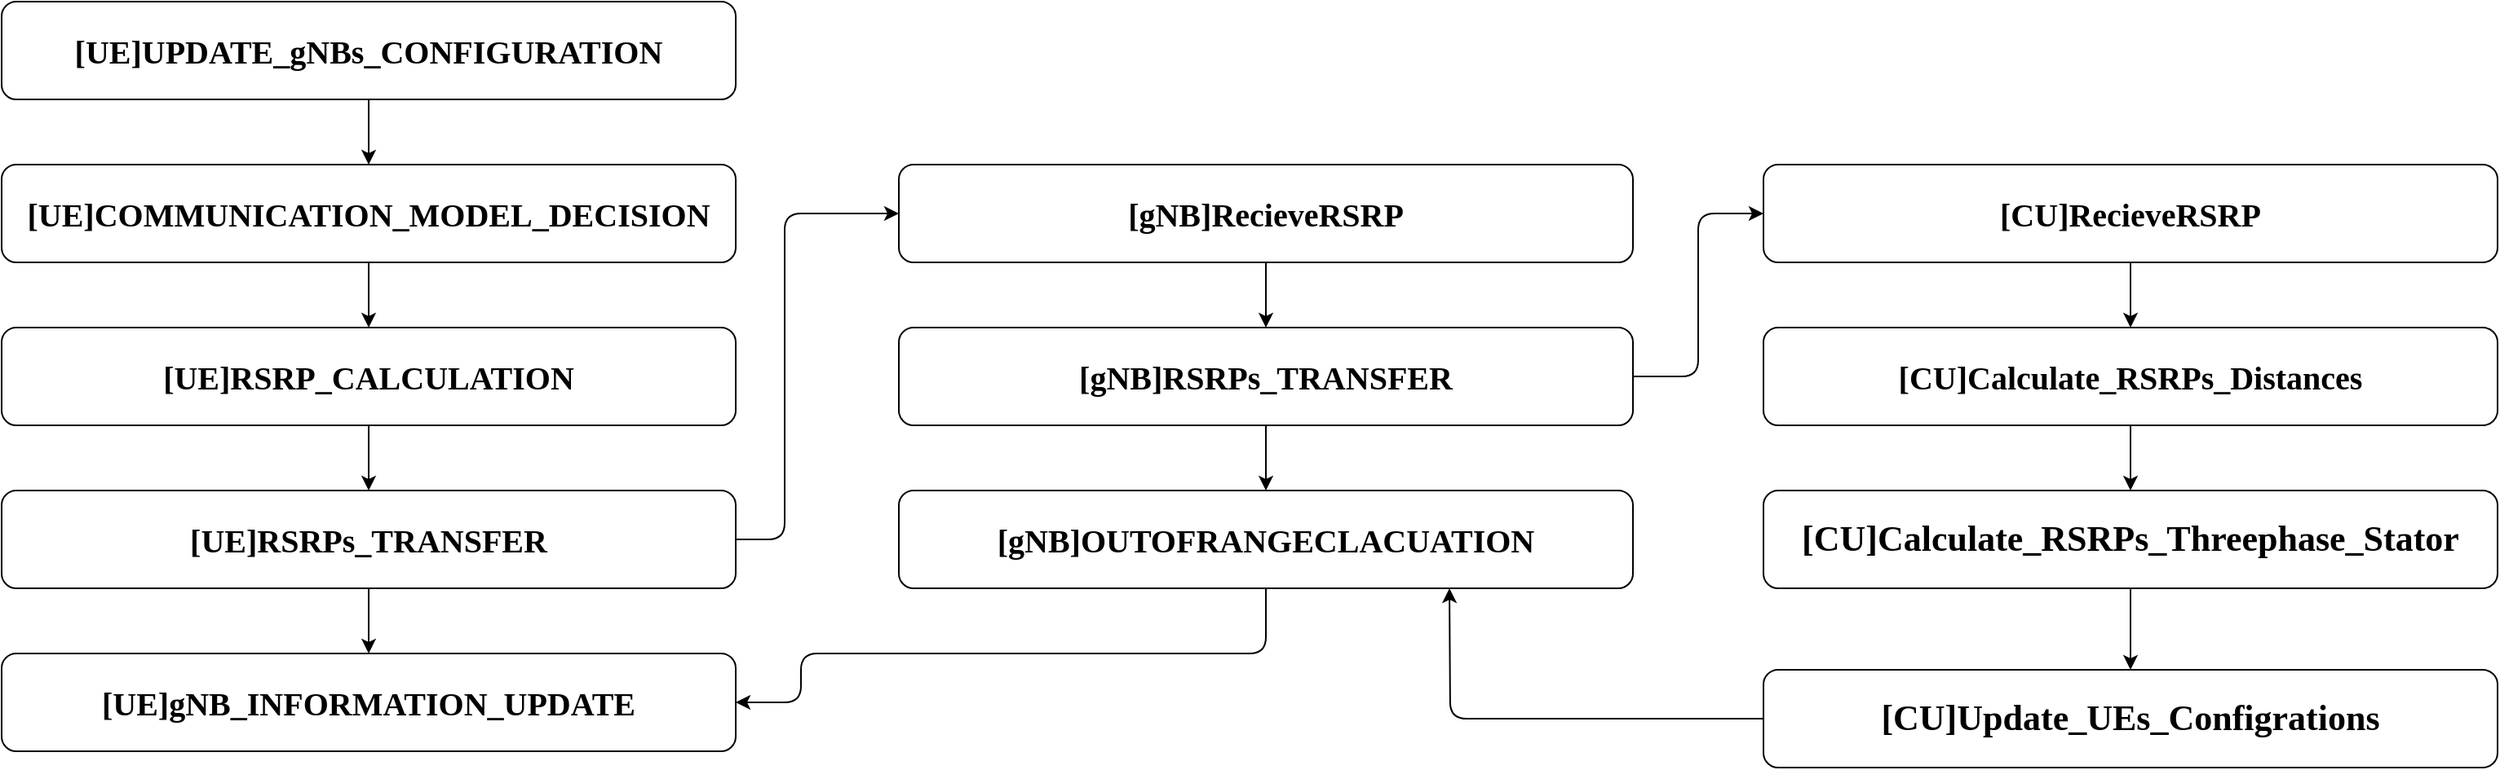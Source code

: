 <mxfile>
    <diagram id="IL65v8v0-mZXupyC_W5u" name="Page-3">
        <mxGraphModel dx="1900" dy="771" grid="1" gridSize="10" guides="1" tooltips="1" connect="1" arrows="1" fold="1" page="1" pageScale="1" pageWidth="850" pageHeight="1100" math="0" shadow="0">
            <root>
                <mxCell id="5VGst_406Qqx8Y1RIXt4-0"/>
                <mxCell id="5VGst_406Qqx8Y1RIXt4-1" parent="5VGst_406Qqx8Y1RIXt4-0"/>
                <mxCell id="5VGst_406Qqx8Y1RIXt4-5" style="edgeStyle=none;html=1;fontFamily=Times New Roman;fontSize=20;" parent="5VGst_406Qqx8Y1RIXt4-1" source="5VGst_406Qqx8Y1RIXt4-2" target="5VGst_406Qqx8Y1RIXt4-3" edge="1">
                    <mxGeometry relative="1" as="geometry"/>
                </mxCell>
                <mxCell id="5VGst_406Qqx8Y1RIXt4-2" value="[UE]UPDATE_gNBs_CONFIGURATION" style="rounded=1;whiteSpace=wrap;html=1;fontSize=20;fontStyle=1;fontFamily=Times New Roman;" parent="5VGst_406Qqx8Y1RIXt4-1" vertex="1">
                    <mxGeometry x="-90" y="180" width="450" height="60" as="geometry"/>
                </mxCell>
                <mxCell id="5VGst_406Qqx8Y1RIXt4-7" style="edgeStyle=none;html=1;fontFamily=Times New Roman;fontSize=20;entryX=0.5;entryY=0;entryDx=0;entryDy=0;" parent="5VGst_406Qqx8Y1RIXt4-1" source="5VGst_406Qqx8Y1RIXt4-3" target="5VGst_406Qqx8Y1RIXt4-6" edge="1">
                    <mxGeometry relative="1" as="geometry"/>
                </mxCell>
                <mxCell id="5VGst_406Qqx8Y1RIXt4-3" value="[UE]COMMUNICATION_MODEL_DECISION" style="rounded=1;whiteSpace=wrap;html=1;fontSize=20;fontStyle=1;fontFamily=Times New Roman;" parent="5VGst_406Qqx8Y1RIXt4-1" vertex="1">
                    <mxGeometry x="-90" y="280" width="450" height="60" as="geometry"/>
                </mxCell>
                <mxCell id="5VGst_406Qqx8Y1RIXt4-9" style="edgeStyle=none;html=1;fontFamily=Times New Roman;fontSize=20;" parent="5VGst_406Qqx8Y1RIXt4-1" source="5VGst_406Qqx8Y1RIXt4-6" target="5VGst_406Qqx8Y1RIXt4-8" edge="1">
                    <mxGeometry relative="1" as="geometry"/>
                </mxCell>
                <mxCell id="5VGst_406Qqx8Y1RIXt4-6" value="[UE]RSRP_CALCULATION" style="rounded=1;whiteSpace=wrap;html=1;fontSize=20;fontStyle=1;fontFamily=Times New Roman;" parent="5VGst_406Qqx8Y1RIXt4-1" vertex="1">
                    <mxGeometry x="-90" y="380" width="450" height="60" as="geometry"/>
                </mxCell>
                <mxCell id="5VGst_406Qqx8Y1RIXt4-11" style="edgeStyle=none;html=1;entryX=0;entryY=0.5;entryDx=0;entryDy=0;fontFamily=Times New Roman;fontSize=20;fontColor=#000000;exitX=1;exitY=0.5;exitDx=0;exitDy=0;" parent="5VGst_406Qqx8Y1RIXt4-1" source="5VGst_406Qqx8Y1RIXt4-8" target="5VGst_406Qqx8Y1RIXt4-10" edge="1">
                    <mxGeometry relative="1" as="geometry">
                        <Array as="points">
                            <mxPoint x="390" y="510"/>
                            <mxPoint x="390" y="310"/>
                        </Array>
                    </mxGeometry>
                </mxCell>
                <mxCell id="5VGst_406Qqx8Y1RIXt4-16" style="edgeStyle=none;html=1;fontFamily=Times New Roman;fontSize=20;fontColor=#000000;" parent="5VGst_406Qqx8Y1RIXt4-1" source="5VGst_406Qqx8Y1RIXt4-8" target="5VGst_406Qqx8Y1RIXt4-15" edge="1">
                    <mxGeometry relative="1" as="geometry"/>
                </mxCell>
                <mxCell id="5VGst_406Qqx8Y1RIXt4-8" value="[UE]RSRPs_TRANSFER" style="rounded=1;whiteSpace=wrap;html=1;fontSize=20;fontStyle=1;fontFamily=Times New Roman;" parent="5VGst_406Qqx8Y1RIXt4-1" vertex="1">
                    <mxGeometry x="-90" y="480" width="450" height="60" as="geometry"/>
                </mxCell>
                <mxCell id="5VGst_406Qqx8Y1RIXt4-18" style="edgeStyle=none;html=1;fontFamily=Times New Roman;fontSize=20;fontColor=#000000;" parent="5VGst_406Qqx8Y1RIXt4-1" source="5VGst_406Qqx8Y1RIXt4-10" target="5VGst_406Qqx8Y1RIXt4-17" edge="1">
                    <mxGeometry relative="1" as="geometry"/>
                </mxCell>
                <mxCell id="5VGst_406Qqx8Y1RIXt4-10" value="[gNB]&lt;span style=&quot;background-color: rgb(255, 255, 255); font-size: 20px;&quot;&gt;RecieveRSRP&lt;/span&gt;" style="rounded=1;whiteSpace=wrap;html=1;fontSize=20;fontStyle=1;fontFamily=Times New Roman;fontColor=#000000;" parent="5VGst_406Qqx8Y1RIXt4-1" vertex="1">
                    <mxGeometry x="460" y="280" width="450" height="60" as="geometry"/>
                </mxCell>
                <mxCell id="5VGst_406Qqx8Y1RIXt4-20" style="edgeStyle=none;html=1;entryX=1;entryY=0.5;entryDx=0;entryDy=0;fontFamily=Times New Roman;fontSize=20;fontColor=#000000;exitX=0.5;exitY=1;exitDx=0;exitDy=0;" parent="5VGst_406Qqx8Y1RIXt4-1" source="5VGst_406Qqx8Y1RIXt4-12" target="5VGst_406Qqx8Y1RIXt4-15" edge="1">
                    <mxGeometry relative="1" as="geometry">
                        <Array as="points">
                            <mxPoint x="685" y="580"/>
                            <mxPoint x="400" y="580"/>
                            <mxPoint x="400" y="610"/>
                        </Array>
                    </mxGeometry>
                </mxCell>
                <mxCell id="5VGst_406Qqx8Y1RIXt4-12" value="[gNB]&lt;span style=&quot;background-color: rgb(255 , 255 , 255)&quot;&gt;OUTOFRANGECLACUATION&lt;/span&gt;" style="rounded=1;whiteSpace=wrap;html=1;fontSize=20;fontStyle=1;fontFamily=Times New Roman;fontColor=#000000;" parent="5VGst_406Qqx8Y1RIXt4-1" vertex="1">
                    <mxGeometry x="460" y="480" width="450" height="60" as="geometry"/>
                </mxCell>
                <mxCell id="5VGst_406Qqx8Y1RIXt4-15" value="[UE]gNB_INFORMATION_UPDATE" style="rounded=1;whiteSpace=wrap;html=1;fontSize=20;fontStyle=1;fontFamily=Times New Roman;" parent="5VGst_406Qqx8Y1RIXt4-1" vertex="1">
                    <mxGeometry x="-90" y="580" width="450" height="60" as="geometry"/>
                </mxCell>
                <mxCell id="5VGst_406Qqx8Y1RIXt4-19" style="edgeStyle=none;html=1;fontFamily=Times New Roman;fontSize=20;fontColor=#000000;" parent="5VGst_406Qqx8Y1RIXt4-1" source="5VGst_406Qqx8Y1RIXt4-17" target="5VGst_406Qqx8Y1RIXt4-12" edge="1">
                    <mxGeometry relative="1" as="geometry"/>
                </mxCell>
                <mxCell id="5VGst_406Qqx8Y1RIXt4-22" style="edgeStyle=none;html=1;entryX=0;entryY=0.5;entryDx=0;entryDy=0;fontFamily=Times New Roman;fontSize=20;fontColor=#000000;exitX=1;exitY=0.5;exitDx=0;exitDy=0;" parent="5VGst_406Qqx8Y1RIXt4-1" source="5VGst_406Qqx8Y1RIXt4-17" target="5VGst_406Qqx8Y1RIXt4-21" edge="1">
                    <mxGeometry relative="1" as="geometry">
                        <Array as="points">
                            <mxPoint x="950" y="410"/>
                            <mxPoint x="950" y="310"/>
                        </Array>
                    </mxGeometry>
                </mxCell>
                <mxCell id="5VGst_406Qqx8Y1RIXt4-17" value="[gNB]&lt;span style=&quot;background-color: rgb(255 , 255 , 255)&quot;&gt;RSRPs_TRANSFER&lt;/span&gt;" style="rounded=1;whiteSpace=wrap;html=1;fontSize=20;fontStyle=1;fontFamily=Times New Roman;fontColor=#000000;" parent="5VGst_406Qqx8Y1RIXt4-1" vertex="1">
                    <mxGeometry x="460" y="380" width="450" height="60" as="geometry"/>
                </mxCell>
                <mxCell id="5VGst_406Qqx8Y1RIXt4-24" style="edgeStyle=none;html=1;fontFamily=Times New Roman;fontSize=20;fontColor=#000000;" parent="5VGst_406Qqx8Y1RIXt4-1" source="5VGst_406Qqx8Y1RIXt4-21" target="5VGst_406Qqx8Y1RIXt4-23" edge="1">
                    <mxGeometry relative="1" as="geometry"/>
                </mxCell>
                <mxCell id="5VGst_406Qqx8Y1RIXt4-21" value="[CU]&lt;span style=&quot;background-color: rgb(255 , 255 , 255) ; font-size: 20px&quot;&gt;RecieveRSRP&lt;/span&gt;" style="rounded=1;whiteSpace=wrap;html=1;fontSize=20;fontStyle=1;fontFamily=Times New Roman;fontColor=#000000;" parent="5VGst_406Qqx8Y1RIXt4-1" vertex="1">
                    <mxGeometry x="990" y="280" width="450" height="60" as="geometry"/>
                </mxCell>
                <mxCell id="5VGst_406Qqx8Y1RIXt4-26" style="edgeStyle=none;html=1;fontFamily=Times New Roman;fontSize=20;fontColor=#000000;" parent="5VGst_406Qqx8Y1RIXt4-1" source="5VGst_406Qqx8Y1RIXt4-23" target="5VGst_406Qqx8Y1RIXt4-25" edge="1">
                    <mxGeometry relative="1" as="geometry"/>
                </mxCell>
                <mxCell id="5VGst_406Qqx8Y1RIXt4-23" value="[CU]&lt;span style=&quot;background-color: rgb(255 , 255 , 255)&quot;&gt;Calculate_RSRPs_Distances&lt;/span&gt;" style="rounded=1;whiteSpace=wrap;html=1;fontSize=20;fontStyle=1;fontFamily=Times New Roman;fontColor=#000000;" parent="5VGst_406Qqx8Y1RIXt4-1" vertex="1">
                    <mxGeometry x="990" y="380" width="450" height="60" as="geometry"/>
                </mxCell>
                <mxCell id="5VGst_406Qqx8Y1RIXt4-28" style="edgeStyle=none;html=1;fontFamily=Times New Roman;fontSize=22;fontColor=#000000;" parent="5VGst_406Qqx8Y1RIXt4-1" source="5VGst_406Qqx8Y1RIXt4-25" target="5VGst_406Qqx8Y1RIXt4-27" edge="1">
                    <mxGeometry relative="1" as="geometry"/>
                </mxCell>
                <mxCell id="5VGst_406Qqx8Y1RIXt4-25" value="[CU]&lt;span style=&quot;background-color: rgb(255 , 255 , 255) ; font-size: 22px&quot;&gt;Calculate_RSRPs_T&lt;/span&gt;&lt;span style=&quot;font-size: 22px ; text-align: left ; background-color: rgb(255 , 255 , 255)&quot;&gt;hreephase_Stator&lt;/span&gt;" style="rounded=1;whiteSpace=wrap;html=1;fontSize=22;fontStyle=1;fontFamily=Times New Roman;fontColor=#000000;" parent="5VGst_406Qqx8Y1RIXt4-1" vertex="1">
                    <mxGeometry x="990" y="480" width="450" height="60" as="geometry"/>
                </mxCell>
                <mxCell id="5VGst_406Qqx8Y1RIXt4-29" style="edgeStyle=none;html=1;entryX=0.75;entryY=1;entryDx=0;entryDy=0;fontFamily=Times New Roman;fontSize=22;fontColor=#000000;exitX=0;exitY=0.5;exitDx=0;exitDy=0;" parent="5VGst_406Qqx8Y1RIXt4-1" source="5VGst_406Qqx8Y1RIXt4-27" target="5VGst_406Qqx8Y1RIXt4-12" edge="1">
                    <mxGeometry relative="1" as="geometry">
                        <Array as="points">
                            <mxPoint x="798" y="620"/>
                        </Array>
                    </mxGeometry>
                </mxCell>
                <mxCell id="5VGst_406Qqx8Y1RIXt4-27" value="[CU]&lt;span style=&quot;background-color: rgb(255 , 255 , 255)&quot;&gt;Update_UEs_Configrations&lt;/span&gt;" style="rounded=1;whiteSpace=wrap;html=1;fontSize=22;fontStyle=1;fontFamily=Times New Roman;fontColor=#000000;" parent="5VGst_406Qqx8Y1RIXt4-1" vertex="1">
                    <mxGeometry x="990" y="590" width="450" height="60" as="geometry"/>
                </mxCell>
            </root>
        </mxGraphModel>
    </diagram>
    <diagram id="nfT5Ox_BN2_0T0ZbxCXH" name="Multiple_gNB">
        <mxGraphModel dx="1900" dy="771" grid="1" gridSize="10" guides="1" tooltips="1" connect="1" arrows="1" fold="1" page="1" pageScale="1" pageWidth="850" pageHeight="1100" math="0" shadow="0">
            <root>
                <mxCell id="0"/>
                <mxCell id="1" parent="0"/>
                <mxCell id="9Pz0w8rFqiP6DDSiNr05-15" style="edgeStyle=none;html=1;fontFamily=Times New Roman;fontSize=20;" parent="1" source="9Pz0w8rFqiP6DDSiNr05-1" target="9Pz0w8rFqiP6DDSiNr05-14" edge="1">
                    <mxGeometry relative="1" as="geometry"/>
                </mxCell>
                <mxCell id="9Pz0w8rFqiP6DDSiNr05-1" value="&lt;font style=&quot;font-size: 20px;&quot;&gt;[UE]Initialization&lt;/font&gt;" style="rounded=1;whiteSpace=wrap;html=1;fontSize=20;fontFamily=Times New Roman;fontStyle=1" parent="1" vertex="1">
                    <mxGeometry x="180" y="260" width="280" height="60" as="geometry"/>
                </mxCell>
                <mxCell id="9Pz0w8rFqiP6DDSiNr05-5" style="edgeStyle=none;html=1;fontFamily=Times New Roman;fontSize=20;" parent="1" source="9Pz0w8rFqiP6DDSiNr05-2" target="9Pz0w8rFqiP6DDSiNr05-4" edge="1">
                    <mxGeometry relative="1" as="geometry"/>
                </mxCell>
                <mxCell id="9Pz0w8rFqiP6DDSiNr05-2" value="&lt;font style=&quot;font-size: 20px&quot;&gt;[gNB]Initialization&lt;/font&gt;" style="rounded=1;whiteSpace=wrap;html=1;fontSize=20;fontFamily=Times New Roman;fontStyle=1" parent="1" vertex="1">
                    <mxGeometry x="520" y="260" width="280" height="60" as="geometry"/>
                </mxCell>
                <mxCell id="9Pz0w8rFqiP6DDSiNr05-8" style="edgeStyle=none;html=1;fontFamily=Times New Roman;fontSize=20;" parent="1" source="9Pz0w8rFqiP6DDSiNr05-3" target="9Pz0w8rFqiP6DDSiNr05-7" edge="1">
                    <mxGeometry relative="1" as="geometry"/>
                </mxCell>
                <mxCell id="9Pz0w8rFqiP6DDSiNr05-3" value="&lt;font style=&quot;font-size: 20px&quot;&gt;[CU]Initialization&lt;/font&gt;" style="rounded=1;whiteSpace=wrap;html=1;fontSize=20;fontFamily=Times New Roman;fontStyle=1" parent="1" vertex="1">
                    <mxGeometry x="860" y="260" width="280" height="60" as="geometry"/>
                </mxCell>
                <mxCell id="9Pz0w8rFqiP6DDSiNr05-9" style="edgeStyle=none;html=1;fontFamily=Times New Roman;fontSize=20;" parent="1" source="9Pz0w8rFqiP6DDSiNr05-4" target="9Pz0w8rFqiP6DDSiNr05-7" edge="1">
                    <mxGeometry relative="1" as="geometry"/>
                </mxCell>
                <mxCell id="9Pz0w8rFqiP6DDSiNr05-18" style="edgeStyle=none;html=1;fontFamily=Times New Roman;fontSize=20;" parent="1" source="9Pz0w8rFqiP6DDSiNr05-4" target="9Pz0w8rFqiP6DDSiNr05-14" edge="1">
                    <mxGeometry relative="1" as="geometry"/>
                </mxCell>
                <mxCell id="9Pz0w8rFqiP6DDSiNr05-22" style="edgeStyle=none;html=1;fontFamily=Times New Roman;fontSize=20;" parent="1" source="9Pz0w8rFqiP6DDSiNr05-4" target="9Pz0w8rFqiP6DDSiNr05-21" edge="1">
                    <mxGeometry relative="1" as="geometry"/>
                </mxCell>
                <mxCell id="9Pz0w8rFqiP6DDSiNr05-4" value="&lt;font style=&quot;font-size: 20px&quot;&gt;[gNB]InformationRequest&lt;/font&gt;" style="rounded=1;whiteSpace=wrap;html=1;fontSize=20;fontFamily=Times New Roman;fontStyle=1" parent="1" vertex="1">
                    <mxGeometry x="520" y="350" width="280" height="60" as="geometry"/>
                </mxCell>
                <mxCell id="9Pz0w8rFqiP6DDSiNr05-11" style="edgeStyle=none;html=1;fontFamily=Times New Roman;fontSize=20;" parent="1" source="9Pz0w8rFqiP6DDSiNr05-7" target="9Pz0w8rFqiP6DDSiNr05-10" edge="1">
                    <mxGeometry relative="1" as="geometry"/>
                </mxCell>
                <mxCell id="9Pz0w8rFqiP6DDSiNr05-24" style="edgeStyle=none;html=1;fontFamily=Times New Roman;fontSize=20;" parent="1" source="9Pz0w8rFqiP6DDSiNr05-7" target="9Pz0w8rFqiP6DDSiNr05-23" edge="1">
                    <mxGeometry relative="1" as="geometry"/>
                </mxCell>
                <mxCell id="9Pz0w8rFqiP6DDSiNr05-7" value="&lt;font style=&quot;font-size: 20px&quot;&gt;[CU]InformationRequest&lt;/font&gt;" style="rounded=1;whiteSpace=wrap;html=1;fontSize=20;fontFamily=Times New Roman;fontStyle=1" parent="1" vertex="1">
                    <mxGeometry x="860" y="350" width="280" height="60" as="geometry"/>
                </mxCell>
                <mxCell id="9Pz0w8rFqiP6DDSiNr05-10" value="&lt;font style=&quot;font-size: 20px&quot;&gt;[CU]UpdategNBInformation&lt;/font&gt;" style="rounded=1;whiteSpace=wrap;html=1;fontSize=20;fontFamily=Times New Roman;fontStyle=1" parent="1" vertex="1">
                    <mxGeometry x="1190" y="350" width="280" height="60" as="geometry"/>
                </mxCell>
                <mxCell id="9Pz0w8rFqiP6DDSiNr05-17" style="edgeStyle=none;html=1;fontFamily=Times New Roman;fontSize=20;" parent="1" source="9Pz0w8rFqiP6DDSiNr05-14" target="9Pz0w8rFqiP6DDSiNr05-16" edge="1">
                    <mxGeometry relative="1" as="geometry"/>
                </mxCell>
                <mxCell id="9Pz0w8rFqiP6DDSiNr05-20" style="edgeStyle=none;html=1;fontFamily=Times New Roman;fontSize=20;" parent="1" source="9Pz0w8rFqiP6DDSiNr05-14" target="9Pz0w8rFqiP6DDSiNr05-19" edge="1">
                    <mxGeometry relative="1" as="geometry"/>
                </mxCell>
                <mxCell id="9Pz0w8rFqiP6DDSiNr05-14" value="&lt;font style=&quot;font-size: 20px&quot;&gt;[UE]InformationRequest&lt;/font&gt;" style="rounded=1;whiteSpace=wrap;html=1;fontSize=20;fontFamily=Times New Roman;fontStyle=1" parent="1" vertex="1">
                    <mxGeometry x="180" y="350" width="280" height="60" as="geometry"/>
                </mxCell>
                <mxCell id="9Pz0w8rFqiP6DDSiNr05-16" value="&lt;font style=&quot;font-size: 20px&quot;&gt;[UE]UpdateInformation&lt;/font&gt;" style="rounded=1;whiteSpace=wrap;html=1;fontSize=20;fontFamily=Times New Roman;fontStyle=1" parent="1" vertex="1">
                    <mxGeometry x="-140" y="350" width="280" height="60" as="geometry"/>
                </mxCell>
                <mxCell id="9Pz0w8rFqiP6DDSiNr05-25" style="edgeStyle=none;html=1;fontFamily=Times New Roman;fontSize=20;" parent="1" source="9Pz0w8rFqiP6DDSiNr05-19" target="9Pz0w8rFqiP6DDSiNr05-21" edge="1">
                    <mxGeometry relative="1" as="geometry"/>
                </mxCell>
                <mxCell id="9Pz0w8rFqiP6DDSiNr05-19" value="&lt;font style=&quot;font-size: 20px&quot;&gt;[UE]RRCSetUp&lt;/font&gt;" style="rounded=1;whiteSpace=wrap;html=1;fontSize=20;fontFamily=Times New Roman;fontStyle=1" parent="1" vertex="1">
                    <mxGeometry x="180" y="440" width="280" height="60" as="geometry"/>
                </mxCell>
                <mxCell id="9Pz0w8rFqiP6DDSiNr05-26" style="edgeStyle=none;html=1;fontFamily=Times New Roman;fontSize=20;" parent="1" source="9Pz0w8rFqiP6DDSiNr05-21" target="9Pz0w8rFqiP6DDSiNr05-23" edge="1">
                    <mxGeometry relative="1" as="geometry"/>
                </mxCell>
                <mxCell id="9Pz0w8rFqiP6DDSiNr05-28" style="edgeStyle=none;html=1;entryX=1;entryY=0.5;entryDx=0;entryDy=0;fontFamily=Times New Roman;fontSize=20;exitX=0.5;exitY=1;exitDx=0;exitDy=0;" parent="1" source="9Pz0w8rFqiP6DDSiNr05-21" target="9Pz0w8rFqiP6DDSiNr05-29" edge="1">
                    <mxGeometry relative="1" as="geometry">
                        <Array as="points">
                            <mxPoint x="660" y="530"/>
                            <mxPoint x="490" y="530"/>
                            <mxPoint x="490" y="560"/>
                        </Array>
                    </mxGeometry>
                </mxCell>
                <mxCell id="9Pz0w8rFqiP6DDSiNr05-21" value="&lt;font style=&quot;font-size: 20px&quot;&gt;[UE]RRCSetUp&lt;/font&gt;" style="rounded=1;whiteSpace=wrap;html=1;fontSize=20;fontFamily=Times New Roman;fontStyle=1" parent="1" vertex="1">
                    <mxGeometry x="520" y="440" width="280" height="60" as="geometry"/>
                </mxCell>
                <mxCell id="9Pz0w8rFqiP6DDSiNr05-27" style="edgeStyle=none;html=1;entryX=0.5;entryY=1;entryDx=0;entryDy=0;fontFamily=Times New Roman;fontSize=20;exitX=0.536;exitY=1;exitDx=0;exitDy=0;exitPerimeter=0;" parent="1" source="9Pz0w8rFqiP6DDSiNr05-23" target="9Pz0w8rFqiP6DDSiNr05-21" edge="1">
                    <mxGeometry relative="1" as="geometry">
                        <Array as="points">
                            <mxPoint x="1010" y="530"/>
                            <mxPoint x="660" y="530"/>
                        </Array>
                    </mxGeometry>
                </mxCell>
                <mxCell id="qF4Kmh4ugjFDqch_o9ut-7" style="edgeStyle=none;html=1;fontFamily=Times New Roman;fontSize=20;" parent="1" source="9Pz0w8rFqiP6DDSiNr05-23" target="qF4Kmh4ugjFDqch_o9ut-6" edge="1">
                    <mxGeometry relative="1" as="geometry"/>
                </mxCell>
                <mxCell id="9Pz0w8rFqiP6DDSiNr05-23" value="&lt;font style=&quot;font-size: 20px&quot;&gt;[UE]RRCSetUp&lt;/font&gt;" style="rounded=1;whiteSpace=wrap;html=1;fontSize=20;fontFamily=Times New Roman;fontStyle=1" parent="1" vertex="1">
                    <mxGeometry x="860" y="440" width="280" height="60" as="geometry"/>
                </mxCell>
                <mxCell id="9Pz0w8rFqiP6DDSiNr05-31" style="edgeStyle=none;html=1;fontFamily=Times New Roman;fontSize=20;" parent="1" source="9Pz0w8rFqiP6DDSiNr05-29" target="9Pz0w8rFqiP6DDSiNr05-30" edge="1">
                    <mxGeometry relative="1" as="geometry"/>
                </mxCell>
                <mxCell id="9Pz0w8rFqiP6DDSiNr05-33" style="edgeStyle=none;html=1;fontFamily=Times New Roman;fontSize=20;" parent="1" source="9Pz0w8rFqiP6DDSiNr05-29" target="9Pz0w8rFqiP6DDSiNr05-32" edge="1">
                    <mxGeometry relative="1" as="geometry"/>
                </mxCell>
                <mxCell id="9Pz0w8rFqiP6DDSiNr05-29" value="&lt;font style=&quot;font-size: 20px&quot;&gt;[UE]RecieveMasterCell&lt;/font&gt;" style="rounded=1;whiteSpace=wrap;html=1;fontSize=20;fontFamily=Times New Roman;fontStyle=1" parent="1" vertex="1">
                    <mxGeometry x="180" y="530" width="280" height="60" as="geometry"/>
                </mxCell>
                <mxCell id="9Pz0w8rFqiP6DDSiNr05-30" value="&lt;font style=&quot;font-size: 20px&quot;&gt;[UE]UpdateInformation&lt;/font&gt;" style="rounded=1;whiteSpace=wrap;html=1;fontSize=20;fontFamily=Times New Roman;fontStyle=1" parent="1" vertex="1">
                    <mxGeometry x="-140" y="530" width="280" height="60" as="geometry"/>
                </mxCell>
                <mxCell id="9Pz0w8rFqiP6DDSiNr05-35" style="edgeStyle=none;html=1;fontFamily=Times New Roman;fontSize=20;" parent="1" source="9Pz0w8rFqiP6DDSiNr05-32" target="9Pz0w8rFqiP6DDSiNr05-34" edge="1">
                    <mxGeometry relative="1" as="geometry"/>
                </mxCell>
                <mxCell id="9Pz0w8rFqiP6DDSiNr05-32" value="&lt;font style=&quot;font-size: 20px&quot;&gt;[UE]Calculate_DistanceBP&lt;/font&gt;" style="rounded=1;whiteSpace=wrap;html=1;fontSize=20;fontFamily=Times New Roman;fontStyle=1" parent="1" vertex="1">
                    <mxGeometry x="180" y="620" width="280" height="60" as="geometry"/>
                </mxCell>
                <mxCell id="9Pz0w8rFqiP6DDSiNr05-37" style="edgeStyle=none;html=1;fontFamily=Times New Roman;fontSize=20;" parent="1" source="9Pz0w8rFqiP6DDSiNr05-34" target="9Pz0w8rFqiP6DDSiNr05-36" edge="1">
                    <mxGeometry relative="1" as="geometry"/>
                </mxCell>
                <mxCell id="9Pz0w8rFqiP6DDSiNr05-34" value="&lt;font style=&quot;font-size: 20px&quot;&gt;[UE]Calculate_Distance2D&lt;/font&gt;" style="rounded=1;whiteSpace=wrap;html=1;fontSize=20;fontFamily=Times New Roman;fontStyle=1" parent="1" vertex="1">
                    <mxGeometry x="180" y="710" width="280" height="60" as="geometry"/>
                </mxCell>
                <mxCell id="9Pz0w8rFqiP6DDSiNr05-39" style="edgeStyle=none;html=1;fontFamily=Times New Roman;fontSize=20;" parent="1" source="9Pz0w8rFqiP6DDSiNr05-36" target="9Pz0w8rFqiP6DDSiNr05-38" edge="1">
                    <mxGeometry relative="1" as="geometry"/>
                </mxCell>
                <mxCell id="9Pz0w8rFqiP6DDSiNr05-36" value="&lt;font style=&quot;font-size: 20px&quot;&gt;[UE]Calculate_Distance3D&lt;/font&gt;" style="rounded=1;whiteSpace=wrap;html=1;fontSize=20;fontFamily=Times New Roman;fontStyle=1" parent="1" vertex="1">
                    <mxGeometry x="180" y="800" width="280" height="60" as="geometry"/>
                </mxCell>
                <mxCell id="9Pz0w8rFqiP6DDSiNr05-42" style="edgeStyle=none;html=1;entryX=0.5;entryY=0;entryDx=0;entryDy=0;fontFamily=Times New Roman;fontSize=20;exitX=0.5;exitY=1;exitDx=0;exitDy=0;" parent="1" source="9Pz0w8rFqiP6DDSiNr05-38" target="9Pz0w8rFqiP6DDSiNr05-40" edge="1">
                    <mxGeometry relative="1" as="geometry">
                        <Array as="points">
                            <mxPoint x="320" y="990"/>
                            <mxPoint x="150" y="990"/>
                        </Array>
                    </mxGeometry>
                </mxCell>
                <mxCell id="9Pz0w8rFqiP6DDSiNr05-43" style="edgeStyle=none;html=1;entryX=0.5;entryY=0;entryDx=0;entryDy=0;fontFamily=Times New Roman;fontSize=20;exitX=0.5;exitY=1;exitDx=0;exitDy=0;" parent="1" source="9Pz0w8rFqiP6DDSiNr05-38" target="9Pz0w8rFqiP6DDSiNr05-41" edge="1">
                    <mxGeometry relative="1" as="geometry">
                        <Array as="points">
                            <mxPoint x="320" y="990"/>
                            <mxPoint x="500" y="990"/>
                        </Array>
                    </mxGeometry>
                </mxCell>
                <mxCell id="9Pz0w8rFqiP6DDSiNr05-38" value="&lt;span style=&quot;font-weight: 700&quot;&gt;Distance2D&amp;lt;&lt;/span&gt;&lt;span style=&quot;font-weight: 700&quot;&gt;DistanceBP&lt;/span&gt;" style="rhombus;whiteSpace=wrap;html=1;fontFamily=Times New Roman;fontSize=20;" parent="1" vertex="1">
                    <mxGeometry x="200" y="890" width="240" height="80" as="geometry"/>
                </mxCell>
                <mxCell id="9Pz0w8rFqiP6DDSiNr05-45" style="edgeStyle=none;html=1;entryX=0.5;entryY=0;entryDx=0;entryDy=0;fontFamily=Times New Roman;fontSize=20;exitX=0.5;exitY=1;exitDx=0;exitDy=0;" parent="1" source="9Pz0w8rFqiP6DDSiNr05-40" target="9Pz0w8rFqiP6DDSiNr05-44" edge="1">
                    <mxGeometry relative="1" as="geometry">
                        <Array as="points">
                            <mxPoint x="150" y="1100"/>
                            <mxPoint x="330" y="1100"/>
                        </Array>
                    </mxGeometry>
                </mxCell>
                <mxCell id="9Pz0w8rFqiP6DDSiNr05-40" value="&lt;font style=&quot;font-size: 20px&quot;&gt;[UE]Calculate_PathlossModel1&lt;/font&gt;" style="rounded=1;whiteSpace=wrap;html=1;fontSize=20;fontFamily=Times New Roman;fontStyle=1" parent="1" vertex="1">
                    <mxGeometry x="10" y="1010" width="280" height="60" as="geometry"/>
                </mxCell>
                <mxCell id="9Pz0w8rFqiP6DDSiNr05-46" style="edgeStyle=none;html=1;entryX=0.5;entryY=0;entryDx=0;entryDy=0;fontFamily=Times New Roman;fontSize=20;exitX=0.5;exitY=1;exitDx=0;exitDy=0;" parent="1" source="9Pz0w8rFqiP6DDSiNr05-41" target="9Pz0w8rFqiP6DDSiNr05-44" edge="1">
                    <mxGeometry relative="1" as="geometry">
                        <Array as="points">
                            <mxPoint x="500" y="1100"/>
                            <mxPoint x="330" y="1100"/>
                        </Array>
                    </mxGeometry>
                </mxCell>
                <mxCell id="9Pz0w8rFqiP6DDSiNr05-41" value="&lt;font style=&quot;font-size: 20px&quot;&gt;[UE]Calculate_PathlossModel2&lt;/font&gt;" style="rounded=1;whiteSpace=wrap;html=1;fontSize=20;fontFamily=Times New Roman;fontStyle=1" parent="1" vertex="1">
                    <mxGeometry x="360" y="1010" width="280" height="60" as="geometry"/>
                </mxCell>
                <mxCell id="qF4Kmh4ugjFDqch_o9ut-2" style="edgeStyle=none;html=1;fontFamily=Times New Roman;fontSize=20;" parent="1" source="9Pz0w8rFqiP6DDSiNr05-44" target="qF4Kmh4ugjFDqch_o9ut-1" edge="1">
                    <mxGeometry relative="1" as="geometry"/>
                </mxCell>
                <mxCell id="9Pz0w8rFqiP6DDSiNr05-44" value="&lt;font style=&quot;font-size: 20px&quot;&gt;[UE]Calculate_RSRP&lt;/font&gt;" style="rounded=1;whiteSpace=wrap;html=1;fontSize=20;fontFamily=Times New Roman;fontStyle=1" parent="1" vertex="1">
                    <mxGeometry x="190" y="1120" width="280" height="60" as="geometry"/>
                </mxCell>
                <mxCell id="qF4Kmh4ugjFDqch_o9ut-4" style="edgeStyle=none;html=1;entryX=0.5;entryY=1;entryDx=0;entryDy=0;fontFamily=Times New Roman;fontSize=20;exitX=1;exitY=0.5;exitDx=0;exitDy=0;" parent="1" source="qF4Kmh4ugjFDqch_o9ut-1" target="qF4Kmh4ugjFDqch_o9ut-3" edge="1">
                    <mxGeometry relative="1" as="geometry">
                        <Array as="points">
                            <mxPoint x="660" y="1250"/>
                        </Array>
                    </mxGeometry>
                </mxCell>
                <mxCell id="qF4Kmh4ugjFDqch_o9ut-1" value="&lt;font style=&quot;font-size: 20px&quot;&gt;[UE]RSRP_Request&lt;/font&gt;" style="rounded=1;whiteSpace=wrap;html=1;fontSize=20;fontFamily=Times New Roman;fontStyle=1" parent="1" vertex="1">
                    <mxGeometry x="190" y="1220" width="280" height="60" as="geometry"/>
                </mxCell>
                <mxCell id="qF4Kmh4ugjFDqch_o9ut-11" style="edgeStyle=none;html=1;fontFamily=Times New Roman;fontSize=20;" parent="1" source="qF4Kmh4ugjFDqch_o9ut-3" target="qF4Kmh4ugjFDqch_o9ut-5" edge="1">
                    <mxGeometry relative="1" as="geometry"/>
                </mxCell>
                <mxCell id="qF4Kmh4ugjFDqch_o9ut-3" value="&lt;font style=&quot;font-size: 20px&quot;&gt;[gNB]RSRP_Request&lt;/font&gt;" style="rounded=1;whiteSpace=wrap;html=1;fontSize=20;fontFamily=Times New Roman;fontStyle=1" parent="1" vertex="1">
                    <mxGeometry x="520" y="830" width="280" height="60" as="geometry"/>
                </mxCell>
                <mxCell id="qF4Kmh4ugjFDqch_o9ut-13" style="edgeStyle=none;html=1;fontFamily=Times New Roman;fontSize=20;" parent="1" source="qF4Kmh4ugjFDqch_o9ut-5" target="qF4Kmh4ugjFDqch_o9ut-12" edge="1">
                    <mxGeometry relative="1" as="geometry"/>
                </mxCell>
                <mxCell id="qF4Kmh4ugjFDqch_o9ut-5" value="&lt;font style=&quot;font-size: 20px&quot;&gt;[CU]RSRP_Request&lt;/font&gt;" style="rounded=1;whiteSpace=wrap;html=1;fontSize=20;fontFamily=Times New Roman;fontStyle=1" parent="1" vertex="1">
                    <mxGeometry x="860" y="830" width="280" height="60" as="geometry"/>
                </mxCell>
                <mxCell id="qF4Kmh4ugjFDqch_o9ut-10" style="edgeStyle=none;html=1;fontFamily=Times New Roman;fontSize=20;" parent="1" source="qF4Kmh4ugjFDqch_o9ut-6" target="qF4Kmh4ugjFDqch_o9ut-9" edge="1">
                    <mxGeometry relative="1" as="geometry"/>
                </mxCell>
                <mxCell id="qF4Kmh4ugjFDqch_o9ut-6" value="&lt;font style=&quot;font-size: 20px&quot;&gt;[CU]Initialize_Axes&lt;/font&gt;" style="rounded=1;whiteSpace=wrap;html=1;fontSize=20;fontFamily=Times New Roman;fontStyle=1" parent="1" vertex="1">
                    <mxGeometry x="860" y="560" width="280" height="60" as="geometry"/>
                </mxCell>
                <mxCell id="qF4Kmh4ugjFDqch_o9ut-16" style="edgeStyle=none;html=1;fontFamily=Times New Roman;fontSize=20;" parent="1" source="qF4Kmh4ugjFDqch_o9ut-9" target="qF4Kmh4ugjFDqch_o9ut-15" edge="1">
                    <mxGeometry relative="1" as="geometry"/>
                </mxCell>
                <mxCell id="qF4Kmh4ugjFDqch_o9ut-9" value="&lt;font style=&quot;font-size: 20px&quot;&gt;[CU]Draw_gNBs&lt;/font&gt;" style="rounded=1;whiteSpace=wrap;html=1;fontSize=20;fontFamily=Times New Roman;fontStyle=1" parent="1" vertex="1">
                    <mxGeometry x="860" y="650" width="280" height="60" as="geometry"/>
                </mxCell>
                <mxCell id="qF4Kmh4ugjFDqch_o9ut-18" style="edgeStyle=none;html=1;fontFamily=Times New Roman;fontSize=20;" parent="1" source="qF4Kmh4ugjFDqch_o9ut-12" target="qF4Kmh4ugjFDqch_o9ut-17" edge="1">
                    <mxGeometry relative="1" as="geometry"/>
                </mxCell>
                <mxCell id="qF4Kmh4ugjFDqch_o9ut-12" value="[CU]Calculate_UEs_Position" style="rounded=1;whiteSpace=wrap;html=1;fontSize=20;fontFamily=Times New Roman;fontStyle=1" parent="1" vertex="1">
                    <mxGeometry x="860" y="930" width="280" height="60" as="geometry"/>
                </mxCell>
                <mxCell id="qF4Kmh4ugjFDqch_o9ut-15" value="&lt;font style=&quot;font-size: 20px&quot;&gt;[CU]Draw_Ranges&lt;/font&gt;" style="rounded=1;whiteSpace=wrap;html=1;fontSize=20;fontFamily=Times New Roman;fontStyle=1" parent="1" vertex="1">
                    <mxGeometry x="860" y="740" width="280" height="60" as="geometry"/>
                </mxCell>
                <mxCell id="qF4Kmh4ugjFDqch_o9ut-22" style="edgeStyle=none;html=1;fontFamily=Times New Roman;fontSize=20;" parent="1" source="qF4Kmh4ugjFDqch_o9ut-17" target="qF4Kmh4ugjFDqch_o9ut-20" edge="1">
                    <mxGeometry relative="1" as="geometry"/>
                </mxCell>
                <mxCell id="qF4Kmh4ugjFDqch_o9ut-17" value="[CU]Print_UE_RSRP" style="rounded=1;whiteSpace=wrap;html=1;fontSize=20;fontFamily=Times New Roman;fontStyle=1" parent="1" vertex="1">
                    <mxGeometry x="860" y="1010" width="280" height="60" as="geometry"/>
                </mxCell>
                <mxCell id="qF4Kmh4ugjFDqch_o9ut-24" style="edgeStyle=none;html=1;fontFamily=Times New Roman;fontSize=20;" parent="1" source="qF4Kmh4ugjFDqch_o9ut-20" target="qF4Kmh4ugjFDqch_o9ut-23" edge="1">
                    <mxGeometry relative="1" as="geometry"/>
                </mxCell>
                <mxCell id="qF4Kmh4ugjFDqch_o9ut-20" value="&lt;span style=&quot;font-weight: 700&quot;&gt;[CU]Calculate_UEs_in_Range&lt;/span&gt;" style="rhombus;whiteSpace=wrap;html=1;fontFamily=Times New Roman;fontSize=20;" parent="1" vertex="1">
                    <mxGeometry x="880" y="1110" width="240" height="80" as="geometry"/>
                </mxCell>
                <mxCell id="qF4Kmh4ugjFDqch_o9ut-23" value="[CU]Alert" style="rounded=1;whiteSpace=wrap;html=1;fontSize=20;fontFamily=Times New Roman;fontStyle=1" parent="1" vertex="1">
                    <mxGeometry x="860" y="1220" width="280" height="60" as="geometry"/>
                </mxCell>
            </root>
        </mxGraphModel>
    </diagram>
    <diagram id="kxTTjO1hVpgOUanV7Kgc" name="Flow Chart">
        <mxGraphModel dx="2163" dy="964" grid="1" gridSize="10" guides="1" tooltips="1" connect="1" arrows="1" fold="1" page="1" pageScale="1" pageWidth="850" pageHeight="1100" math="0" shadow="0">
            <root>
                <mxCell id="wU8dArdzLeq-rl65d7KV-0"/>
                <mxCell id="wU8dArdzLeq-rl65d7KV-1" parent="wU8dArdzLeq-rl65d7KV-0"/>
                <mxCell id="SRkGbtmF08TyHotfoRjQ-13" style="edgeStyle=none;html=1;labelBackgroundColor=none;fontFamily=Times New Roman;fontSize=20;fontStyle=1;fontColor=#000000;" parent="wU8dArdzLeq-rl65d7KV-1" source="SRkGbtmF08TyHotfoRjQ-1" target="SRkGbtmF08TyHotfoRjQ-6" edge="1">
                    <mxGeometry relative="1" as="geometry"/>
                </mxCell>
                <mxCell id="SRkGbtmF08TyHotfoRjQ-14" style="edgeStyle=none;html=1;labelBackgroundColor=none;fontFamily=Times New Roman;fontSize=20;fontStyle=1;fontColor=#000000;" parent="wU8dArdzLeq-rl65d7KV-1" source="SRkGbtmF08TyHotfoRjQ-1" target="SRkGbtmF08TyHotfoRjQ-12" edge="1">
                    <mxGeometry relative="1" as="geometry"/>
                </mxCell>
                <mxCell id="SRkGbtmF08TyHotfoRjQ-1" value="[UE]Request_gNB_Information" style="rounded=1;whiteSpace=wrap;html=1;labelBackgroundColor=none;fontFamily=Times New Roman;fontSize=20;fontStyle=1;fontColor=#000000;" parent="wU8dArdzLeq-rl65d7KV-1" vertex="1">
                    <mxGeometry x="20" y="210" width="370" height="50" as="geometry"/>
                </mxCell>
                <mxCell id="SRkGbtmF08TyHotfoRjQ-9" style="edgeStyle=none;html=1;labelBackgroundColor=none;fontFamily=Times New Roman;fontSize=20;fontStyle=1;fontColor=#000000;" parent="wU8dArdzLeq-rl65d7KV-1" source="SRkGbtmF08TyHotfoRjQ-6" target="SRkGbtmF08TyHotfoRjQ-8" edge="1">
                    <mxGeometry relative="1" as="geometry"/>
                </mxCell>
                <mxCell id="SRkGbtmF08TyHotfoRjQ-6" value="[UE]Update_gNB_Information" style="rounded=1;whiteSpace=wrap;html=1;labelBackgroundColor=none;fontFamily=Times New Roman;fontSize=20;fontStyle=1;fontColor=#000000;" parent="wU8dArdzLeq-rl65d7KV-1" vertex="1">
                    <mxGeometry x="20" y="300" width="370" height="50" as="geometry"/>
                </mxCell>
                <mxCell id="SRkGbtmF08TyHotfoRjQ-11" style="edgeStyle=none;html=1;labelBackgroundColor=none;fontFamily=Times New Roman;fontSize=20;fontStyle=1;fontColor=#000000;" parent="wU8dArdzLeq-rl65d7KV-1" source="SRkGbtmF08TyHotfoRjQ-8" target="SRkGbtmF08TyHotfoRjQ-10" edge="1">
                    <mxGeometry relative="1" as="geometry"/>
                </mxCell>
                <mxCell id="SRkGbtmF08TyHotfoRjQ-8" value="[UE]&lt;span style=&quot;font-size: 20px;&quot;&gt;Initial_Calculation&lt;/span&gt;" style="rounded=1;whiteSpace=wrap;html=1;labelBackgroundColor=none;fontFamily=Times New Roman;fontSize=20;fontStyle=1;fontColor=#000000;" parent="wU8dArdzLeq-rl65d7KV-1" vertex="1">
                    <mxGeometry x="20" y="380" width="370" height="50" as="geometry"/>
                </mxCell>
                <mxCell id="SRkGbtmF08TyHotfoRjQ-17" style="edgeStyle=none;html=1;labelBackgroundColor=none;fontFamily=Times New Roman;fontSize=20;fontStyle=1;fontColor=#000000;" parent="wU8dArdzLeq-rl65d7KV-1" source="SRkGbtmF08TyHotfoRjQ-10" target="SRkGbtmF08TyHotfoRjQ-16" edge="1">
                    <mxGeometry relative="1" as="geometry"/>
                </mxCell>
                <mxCell id="SRkGbtmF08TyHotfoRjQ-10" value="[UE]Animation" style="rounded=1;whiteSpace=wrap;html=1;labelBackgroundColor=none;fontFamily=Times New Roman;fontSize=20;fontStyle=1;fontColor=#000000;" parent="wU8dArdzLeq-rl65d7KV-1" vertex="1">
                    <mxGeometry x="20" y="460" width="370" height="50" as="geometry"/>
                </mxCell>
                <mxCell id="SRkGbtmF08TyHotfoRjQ-42" style="edgeStyle=none;html=1;labelBackgroundColor=none;fontFamily=Times New Roman;fontSize=20;fontStyle=1;fontColor=#000000;" parent="wU8dArdzLeq-rl65d7KV-1" source="SRkGbtmF08TyHotfoRjQ-12" target="SRkGbtmF08TyHotfoRjQ-40" edge="1">
                    <mxGeometry relative="1" as="geometry"/>
                </mxCell>
                <mxCell id="SRkGbtmF08TyHotfoRjQ-12" value="[gNB]Response gNB Information" style="rounded=1;whiteSpace=wrap;html=1;labelBackgroundColor=none;fontFamily=Times New Roman;fontSize=20;fontStyle=1;fontColor=#000000;" parent="wU8dArdzLeq-rl65d7KV-1" vertex="1">
                    <mxGeometry x="450" y="210" width="370" height="50" as="geometry"/>
                </mxCell>
                <mxCell id="SRkGbtmF08TyHotfoRjQ-23" style="edgeStyle=none;html=1;entryX=0;entryY=0.5;entryDx=0;entryDy=0;exitX=0;exitY=0.5;exitDx=0;exitDy=0;labelBackgroundColor=none;fontFamily=Times New Roman;fontSize=20;fontStyle=1;fontColor=#000000;" parent="wU8dArdzLeq-rl65d7KV-1" source="SRkGbtmF08TyHotfoRjQ-16" target="SRkGbtmF08TyHotfoRjQ-20" edge="1">
                    <mxGeometry relative="1" as="geometry">
                        <Array as="points">
                            <mxPoint x="-20" y="590"/>
                            <mxPoint x="-20" y="1085"/>
                        </Array>
                    </mxGeometry>
                </mxCell>
                <mxCell id="SRkGbtmF08TyHotfoRjQ-25" style="edgeStyle=none;html=1;entryX=0.5;entryY=0;entryDx=0;entryDy=0;labelBackgroundColor=none;fontFamily=Times New Roman;fontSize=20;fontStyle=1;fontColor=#000000;" parent="wU8dArdzLeq-rl65d7KV-1" source="SRkGbtmF08TyHotfoRjQ-16" target="SRkGbtmF08TyHotfoRjQ-24" edge="1">
                    <mxGeometry relative="1" as="geometry"/>
                </mxCell>
                <mxCell id="SRkGbtmF08TyHotfoRjQ-16" value="Key_Event" style="rhombus;whiteSpace=wrap;html=1;labelBackgroundColor=none;fontFamily=Times New Roman;fontSize=20;fontStyle=1;fontColor=#000000;" parent="wU8dArdzLeq-rl65d7KV-1" vertex="1">
                    <mxGeometry x="107.5" y="550" width="195" height="80" as="geometry"/>
                </mxCell>
                <mxCell id="SRkGbtmF08TyHotfoRjQ-22" style="edgeStyle=none;html=1;labelBackgroundColor=none;fontFamily=Times New Roman;fontSize=20;fontStyle=1;fontColor=#000000;" parent="wU8dArdzLeq-rl65d7KV-1" source="SRkGbtmF08TyHotfoRjQ-20" target="SRkGbtmF08TyHotfoRjQ-21" edge="1">
                    <mxGeometry relative="1" as="geometry"/>
                </mxCell>
                <mxCell id="SRkGbtmF08TyHotfoRjQ-20" value="[UE]Clear axes" style="rounded=1;whiteSpace=wrap;html=1;labelBackgroundColor=none;fontFamily=Times New Roman;fontSize=20;fontStyle=1;fontColor=#000000;" parent="wU8dArdzLeq-rl65d7KV-1" vertex="1">
                    <mxGeometry x="10" y="1060" width="370" height="50" as="geometry"/>
                </mxCell>
                <mxCell id="SRkGbtmF08TyHotfoRjQ-21" value="[UE]Draw Axes" style="rounded=1;whiteSpace=wrap;html=1;labelBackgroundColor=none;fontFamily=Times New Roman;fontSize=20;fontStyle=1;fontColor=#000000;" parent="wU8dArdzLeq-rl65d7KV-1" vertex="1">
                    <mxGeometry x="10" y="1150" width="370" height="50" as="geometry"/>
                </mxCell>
                <mxCell id="SRkGbtmF08TyHotfoRjQ-35" style="edgeStyle=none;html=1;labelBackgroundColor=none;fontFamily=Times New Roman;fontSize=20;fontStyle=1;fontColor=#000000;" parent="wU8dArdzLeq-rl65d7KV-1" source="SRkGbtmF08TyHotfoRjQ-24" target="SRkGbtmF08TyHotfoRjQ-28" edge="1">
                    <mxGeometry relative="1" as="geometry"/>
                </mxCell>
                <mxCell id="SRkGbtmF08TyHotfoRjQ-24" value="[UE]Motion_Calculation" style="rounded=1;whiteSpace=wrap;html=1;labelBackgroundColor=none;fontFamily=Times New Roman;fontSize=20;fontStyle=1;fontColor=#000000;" parent="wU8dArdzLeq-rl65d7KV-1" vertex="1">
                    <mxGeometry x="20" y="650" width="370" height="50" as="geometry"/>
                </mxCell>
                <mxCell id="SRkGbtmF08TyHotfoRjQ-26" value="NO" style="text;html=1;strokeColor=none;fillColor=none;align=center;verticalAlign=middle;whiteSpace=wrap;rounded=0;labelBackgroundColor=none;fontFamily=Times New Roman;fontSize=20;fontStyle=1;fontColor=#000000;" parent="wU8dArdzLeq-rl65d7KV-1" vertex="1">
                    <mxGeometry x="20" y="560" width="60" height="30" as="geometry"/>
                </mxCell>
                <mxCell id="SRkGbtmF08TyHotfoRjQ-33" style="edgeStyle=none;html=1;entryX=0.5;entryY=0;entryDx=0;entryDy=0;labelBackgroundColor=none;fontFamily=Times New Roman;fontSize=20;fontStyle=1;fontColor=#000000;" parent="wU8dArdzLeq-rl65d7KV-1" source="SRkGbtmF08TyHotfoRjQ-28" target="SRkGbtmF08TyHotfoRjQ-29" edge="1">
                    <mxGeometry relative="1" as="geometry">
                        <Array as="points">
                            <mxPoint x="205" y="820"/>
                            <mxPoint x="90" y="820"/>
                        </Array>
                    </mxGeometry>
                </mxCell>
                <mxCell id="SRkGbtmF08TyHotfoRjQ-34" style="edgeStyle=none;html=1;entryX=0.5;entryY=0;entryDx=0;entryDy=0;labelBackgroundColor=none;fontFamily=Times New Roman;fontSize=20;fontStyle=1;fontColor=#000000;" parent="wU8dArdzLeq-rl65d7KV-1" source="SRkGbtmF08TyHotfoRjQ-28" target="SRkGbtmF08TyHotfoRjQ-30" edge="1">
                    <mxGeometry relative="1" as="geometry">
                        <Array as="points">
                            <mxPoint x="205" y="820"/>
                            <mxPoint x="295" y="820"/>
                        </Array>
                    </mxGeometry>
                </mxCell>
                <mxCell id="SRkGbtmF08TyHotfoRjQ-28" value="PathLoss Model" style="rhombus;whiteSpace=wrap;html=1;labelBackgroundColor=none;fontFamily=Times New Roman;fontSize=20;fontStyle=1;fontColor=#000000;" parent="wU8dArdzLeq-rl65d7KV-1" vertex="1">
                    <mxGeometry x="107.5" y="730" width="195" height="80" as="geometry"/>
                </mxCell>
                <mxCell id="SRkGbtmF08TyHotfoRjQ-36" style="edgeStyle=none;html=1;labelBackgroundColor=none;fontFamily=Times New Roman;fontSize=20;fontStyle=1;fontColor=#000000;" parent="wU8dArdzLeq-rl65d7KV-1" source="SRkGbtmF08TyHotfoRjQ-29" edge="1">
                    <mxGeometry relative="1" as="geometry">
                        <mxPoint x="90" y="920" as="targetPoint"/>
                    </mxGeometry>
                </mxCell>
                <mxCell id="SRkGbtmF08TyHotfoRjQ-29" value="[UE]PathLoss1" style="rounded=1;whiteSpace=wrap;html=1;labelBackgroundColor=none;fontFamily=Times New Roman;fontSize=20;fontStyle=1;fontColor=#000000;" parent="wU8dArdzLeq-rl65d7KV-1" vertex="1">
                    <mxGeometry x="10" y="850" width="160" height="50" as="geometry"/>
                </mxCell>
                <mxCell id="SRkGbtmF08TyHotfoRjQ-37" style="edgeStyle=none;html=1;entryX=0.77;entryY=0;entryDx=0;entryDy=0;entryPerimeter=0;labelBackgroundColor=none;fontFamily=Times New Roman;fontSize=20;fontStyle=1;fontColor=#000000;" parent="wU8dArdzLeq-rl65d7KV-1" source="SRkGbtmF08TyHotfoRjQ-30" target="SRkGbtmF08TyHotfoRjQ-31" edge="1">
                    <mxGeometry relative="1" as="geometry"/>
                </mxCell>
                <mxCell id="SRkGbtmF08TyHotfoRjQ-30" value="[UE]PathLoss2" style="rounded=1;whiteSpace=wrap;html=1;labelBackgroundColor=none;fontFamily=Times New Roman;fontSize=20;fontStyle=1;fontColor=#000000;" parent="wU8dArdzLeq-rl65d7KV-1" vertex="1">
                    <mxGeometry x="210" y="850" width="170" height="50" as="geometry"/>
                </mxCell>
                <mxCell id="SRkGbtmF08TyHotfoRjQ-38" style="edgeStyle=none;html=1;labelBackgroundColor=none;fontFamily=Times New Roman;fontSize=20;fontStyle=1;fontColor=#000000;" parent="wU8dArdzLeq-rl65d7KV-1" source="SRkGbtmF08TyHotfoRjQ-31" target="SRkGbtmF08TyHotfoRjQ-32" edge="1">
                    <mxGeometry relative="1" as="geometry"/>
                </mxCell>
                <mxCell id="SRkGbtmF08TyHotfoRjQ-31" value="[UE]RSRP_Calculation" style="rounded=1;whiteSpace=wrap;html=1;labelBackgroundColor=none;fontFamily=Times New Roman;fontSize=20;fontStyle=1;fontColor=#000000;" parent="wU8dArdzLeq-rl65d7KV-1" vertex="1">
                    <mxGeometry x="10" y="920" width="370" height="50" as="geometry"/>
                </mxCell>
                <mxCell id="SRkGbtmF08TyHotfoRjQ-39" style="edgeStyle=none;html=1;labelBackgroundColor=none;fontFamily=Times New Roman;fontSize=20;fontStyle=1;fontColor=#000000;" parent="wU8dArdzLeq-rl65d7KV-1" source="SRkGbtmF08TyHotfoRjQ-32" target="SRkGbtmF08TyHotfoRjQ-20" edge="1">
                    <mxGeometry relative="1" as="geometry"/>
                </mxCell>
                <mxCell id="SRkGbtmF08TyHotfoRjQ-41" style="edgeStyle=none;html=1;exitX=1;exitY=0.5;exitDx=0;exitDy=0;labelBackgroundColor=none;fontFamily=Times New Roman;fontSize=20;fontStyle=1;fontColor=#000000;" parent="wU8dArdzLeq-rl65d7KV-1" source="SRkGbtmF08TyHotfoRjQ-32" target="SRkGbtmF08TyHotfoRjQ-40" edge="1">
                    <mxGeometry relative="1" as="geometry">
                        <Array as="points">
                            <mxPoint x="410" y="1015"/>
                            <mxPoint x="410" y="560"/>
                            <mxPoint x="635" y="560"/>
                        </Array>
                    </mxGeometry>
                </mxCell>
                <mxCell id="SRkGbtmF08TyHotfoRjQ-32" value="[UE]RSRP_Update" style="rounded=1;whiteSpace=wrap;html=1;labelBackgroundColor=none;fontFamily=Times New Roman;fontSize=20;fontStyle=1;fontColor=#000000;" parent="wU8dArdzLeq-rl65d7KV-1" vertex="1">
                    <mxGeometry x="10" y="990" width="370" height="50" as="geometry"/>
                </mxCell>
                <mxCell id="SRkGbtmF08TyHotfoRjQ-47" style="edgeStyle=none;html=1;labelBackgroundColor=none;fontFamily=Times New Roman;fontSize=20;fontStyle=1;fontColor=#000000;" parent="wU8dArdzLeq-rl65d7KV-1" source="SRkGbtmF08TyHotfoRjQ-40" target="SRkGbtmF08TyHotfoRjQ-46" edge="1">
                    <mxGeometry relative="1" as="geometry"/>
                </mxCell>
                <mxCell id="SRkGbtmF08TyHotfoRjQ-40" value="[gNB]Detect_RSRP_Request" style="rounded=1;whiteSpace=wrap;html=1;labelBackgroundColor=none;fontFamily=Times New Roman;fontSize=20;fontStyle=1;fontColor=#000000;" parent="wU8dArdzLeq-rl65d7KV-1" vertex="1">
                    <mxGeometry x="450" y="460" width="370" height="50" as="geometry"/>
                </mxCell>
                <mxCell id="SRkGbtmF08TyHotfoRjQ-58" style="edgeStyle=none;html=1;entryX=0.5;entryY=0;entryDx=0;entryDy=0;labelBackgroundColor=none;fontFamily=Times New Roman;fontSize=20;fontStyle=1;fontColor=#000000;" parent="wU8dArdzLeq-rl65d7KV-1" source="SRkGbtmF08TyHotfoRjQ-43" target="SRkGbtmF08TyHotfoRjQ-53" edge="1">
                    <mxGeometry relative="1" as="geometry"/>
                </mxCell>
                <mxCell id="SRkGbtmF08TyHotfoRjQ-43" value="[CU]Detect_RSRP_Request" style="rounded=1;whiteSpace=wrap;html=1;labelBackgroundColor=none;fontFamily=Times New Roman;fontSize=20;fontStyle=1;fontColor=#000000;" parent="wU8dArdzLeq-rl65d7KV-1" vertex="1">
                    <mxGeometry x="920" y="460" width="300" height="50" as="geometry"/>
                </mxCell>
                <mxCell id="SRkGbtmF08TyHotfoRjQ-52" style="edgeStyle=none;html=1;labelBackgroundColor=none;fontFamily=Times New Roman;fontSize=20;fontStyle=1;fontColor=#000000;" parent="wU8dArdzLeq-rl65d7KV-1" source="SRkGbtmF08TyHotfoRjQ-44" target="SRkGbtmF08TyHotfoRjQ-51" edge="1">
                    <mxGeometry relative="1" as="geometry"/>
                </mxCell>
                <mxCell id="SRkGbtmF08TyHotfoRjQ-44" value="[CU]Plot iINITIALIZATION" style="rounded=1;whiteSpace=wrap;html=1;labelBackgroundColor=none;fontFamily=Times New Roman;fontSize=20;fontStyle=1;fontColor=#000000;" parent="wU8dArdzLeq-rl65d7KV-1" vertex="1">
                    <mxGeometry x="1260" y="200" width="260" height="50" as="geometry"/>
                </mxCell>
                <mxCell id="SRkGbtmF08TyHotfoRjQ-49" style="edgeStyle=none;html=1;labelBackgroundColor=none;fontFamily=Times New Roman;fontSize=20;fontStyle=1;fontColor=#000000;" parent="wU8dArdzLeq-rl65d7KV-1" source="SRkGbtmF08TyHotfoRjQ-46" target="SRkGbtmF08TyHotfoRjQ-48" edge="1">
                    <mxGeometry relative="1" as="geometry"/>
                </mxCell>
                <mxCell id="SRkGbtmF08TyHotfoRjQ-46" value="[gNB]Update_gNB_UEs_Configuration" style="rounded=1;whiteSpace=wrap;html=1;labelBackgroundColor=none;fontFamily=Times New Roman;fontSize=20;fontStyle=1;fontColor=#000000;" parent="wU8dArdzLeq-rl65d7KV-1" vertex="1">
                    <mxGeometry x="450" y="650" width="370" height="50" as="geometry"/>
                </mxCell>
                <mxCell id="SRkGbtmF08TyHotfoRjQ-50" style="edgeStyle=none;html=1;entryX=0;entryY=0.5;entryDx=0;entryDy=0;exitX=1;exitY=0.5;exitDx=0;exitDy=0;labelBackgroundColor=none;fontFamily=Times New Roman;fontSize=20;fontStyle=1;fontColor=#000000;" parent="wU8dArdzLeq-rl65d7KV-1" source="SRkGbtmF08TyHotfoRjQ-48" target="SRkGbtmF08TyHotfoRjQ-43" edge="1">
                    <mxGeometry relative="1" as="geometry">
                        <Array as="points">
                            <mxPoint x="870" y="755"/>
                            <mxPoint x="870" y="485"/>
                        </Array>
                    </mxGeometry>
                </mxCell>
                <mxCell id="SRkGbtmF08TyHotfoRjQ-55" style="edgeStyle=none;html=1;labelBackgroundColor=none;fontFamily=Times New Roman;fontSize=20;fontStyle=1;fontColor=#000000;" parent="wU8dArdzLeq-rl65d7KV-1" source="SRkGbtmF08TyHotfoRjQ-48" target="SRkGbtmF08TyHotfoRjQ-54" edge="1">
                    <mxGeometry relative="1" as="geometry"/>
                </mxCell>
                <mxCell id="SRkGbtmF08TyHotfoRjQ-48" value="[gNB]RSRPResponse" style="rounded=1;whiteSpace=wrap;html=1;labelBackgroundColor=none;fontFamily=Times New Roman;fontSize=20;fontStyle=1;fontColor=#000000;" parent="wU8dArdzLeq-rl65d7KV-1" vertex="1">
                    <mxGeometry x="450" y="730" width="370" height="50" as="geometry"/>
                </mxCell>
                <mxCell id="SRkGbtmF08TyHotfoRjQ-65" style="edgeStyle=none;html=1;entryX=0.5;entryY=0;entryDx=0;entryDy=0;labelBackgroundColor=none;fontFamily=Times New Roman;fontSize=20;fontStyle=1;fontColor=#000000;" parent="wU8dArdzLeq-rl65d7KV-1" source="SRkGbtmF08TyHotfoRjQ-51" target="SRkGbtmF08TyHotfoRjQ-64" edge="1">
                    <mxGeometry relative="1" as="geometry"/>
                </mxCell>
                <mxCell id="SRkGbtmF08TyHotfoRjQ-51" value="{CU]Animation" style="rounded=1;whiteSpace=wrap;html=1;labelBackgroundColor=none;fontFamily=Times New Roman;fontSize=20;fontStyle=1;fontColor=#000000;" parent="wU8dArdzLeq-rl65d7KV-1" vertex="1">
                    <mxGeometry x="1260" y="320" width="260" height="50" as="geometry"/>
                </mxCell>
                <mxCell id="SRkGbtmF08TyHotfoRjQ-59" style="edgeStyle=none;html=1;labelBackgroundColor=none;fontFamily=Times New Roman;fontSize=20;fontStyle=1;fontColor=#000000;" parent="wU8dArdzLeq-rl65d7KV-1" source="SRkGbtmF08TyHotfoRjQ-53" target="SRkGbtmF08TyHotfoRjQ-57" edge="1">
                    <mxGeometry relative="1" as="geometry"/>
                </mxCell>
                <mxCell id="SRkGbtmF08TyHotfoRjQ-53" value="[CU]Update CU_gNB_UE_Configuration" style="rounded=1;whiteSpace=wrap;html=1;labelBackgroundColor=none;fontFamily=Times New Roman;fontSize=20;fontStyle=1;fontColor=#000000;" parent="wU8dArdzLeq-rl65d7KV-1" vertex="1">
                    <mxGeometry x="920" y="590" width="300" height="50" as="geometry"/>
                </mxCell>
                <mxCell id="SRkGbtmF08TyHotfoRjQ-56" style="edgeStyle=none;html=1;entryX=1;entryY=0.5;entryDx=0;entryDy=0;labelBackgroundColor=none;fontFamily=Times New Roman;fontSize=20;fontStyle=1;fontColor=#000000;" parent="wU8dArdzLeq-rl65d7KV-1" source="SRkGbtmF08TyHotfoRjQ-54" target="SRkGbtmF08TyHotfoRjQ-32" edge="1">
                    <mxGeometry relative="1" as="geometry">
                        <Array as="points">
                            <mxPoint x="635" y="1015"/>
                        </Array>
                    </mxGeometry>
                </mxCell>
                <mxCell id="SRkGbtmF08TyHotfoRjQ-54" value="[gNB]UEResponseOK" style="rounded=1;whiteSpace=wrap;html=1;labelBackgroundColor=none;fontFamily=Times New Roman;fontSize=20;fontStyle=1;fontColor=#000000;" parent="wU8dArdzLeq-rl65d7KV-1" vertex="1">
                    <mxGeometry x="450" y="820" width="370" height="50" as="geometry"/>
                </mxCell>
                <mxCell id="SRkGbtmF08TyHotfoRjQ-60" style="edgeStyle=none;html=1;entryX=1;entryY=0.5;entryDx=0;entryDy=0;labelBackgroundColor=none;fontFamily=Times New Roman;fontSize=20;fontStyle=1;fontColor=#000000;" parent="wU8dArdzLeq-rl65d7KV-1" source="SRkGbtmF08TyHotfoRjQ-57" target="SRkGbtmF08TyHotfoRjQ-48" edge="1">
                    <mxGeometry relative="1" as="geometry"/>
                </mxCell>
                <mxCell id="SRkGbtmF08TyHotfoRjQ-57" value="[CU]UEResponseOK" style="rounded=1;whiteSpace=wrap;html=1;labelBackgroundColor=none;fontFamily=Times New Roman;fontSize=20;fontStyle=1;fontColor=#000000;" parent="wU8dArdzLeq-rl65d7KV-1" vertex="1">
                    <mxGeometry x="920" y="730" width="295" height="50" as="geometry"/>
                </mxCell>
                <mxCell id="SRkGbtmF08TyHotfoRjQ-69" style="edgeStyle=none;html=1;labelBackgroundColor=none;fontFamily=Times New Roman;fontSize=20;fontStyle=1;fontColor=#000000;" parent="wU8dArdzLeq-rl65d7KV-1" source="SRkGbtmF08TyHotfoRjQ-64" target="SRkGbtmF08TyHotfoRjQ-66" edge="1">
                    <mxGeometry relative="1" as="geometry"/>
                </mxCell>
                <mxCell id="SRkGbtmF08TyHotfoRjQ-64" value="[CU]Draw gNB" style="rounded=1;whiteSpace=wrap;html=1;labelBackgroundColor=none;fontFamily=Times New Roman;fontSize=20;fontStyle=1;fontColor=#000000;" parent="wU8dArdzLeq-rl65d7KV-1" vertex="1">
                    <mxGeometry x="1265" y="440" width="250" height="50" as="geometry"/>
                </mxCell>
                <mxCell id="SRkGbtmF08TyHotfoRjQ-70" style="edgeStyle=none;html=1;labelBackgroundColor=none;fontFamily=Times New Roman;fontSize=20;fontStyle=1;fontColor=#000000;" parent="wU8dArdzLeq-rl65d7KV-1" source="SRkGbtmF08TyHotfoRjQ-66" target="SRkGbtmF08TyHotfoRjQ-68" edge="1">
                    <mxGeometry relative="1" as="geometry"/>
                </mxCell>
                <mxCell id="SRkGbtmF08TyHotfoRjQ-66" value="[CU]Each UEs_List" style="rounded=1;whiteSpace=wrap;html=1;labelBackgroundColor=none;fontFamily=Times New Roman;fontSize=20;fontStyle=1;fontColor=#000000;" parent="wU8dArdzLeq-rl65d7KV-1" vertex="1">
                    <mxGeometry x="1265" y="550" width="250" height="50" as="geometry"/>
                </mxCell>
                <mxCell id="SRkGbtmF08TyHotfoRjQ-74" style="edgeStyle=none;html=1;labelBackgroundColor=none;fontFamily=Times New Roman;fontSize=20;fontStyle=1;fontColor=#000000;" parent="wU8dArdzLeq-rl65d7KV-1" source="SRkGbtmF08TyHotfoRjQ-68" target="SRkGbtmF08TyHotfoRjQ-72" edge="1">
                    <mxGeometry relative="1" as="geometry"/>
                </mxCell>
                <mxCell id="SRkGbtmF08TyHotfoRjQ-75" style="edgeStyle=none;html=1;entryX=0.5;entryY=0;entryDx=0;entryDy=0;exitX=1;exitY=0.5;exitDx=0;exitDy=0;labelBackgroundColor=none;fontFamily=Times New Roman;fontSize=20;fontStyle=1;fontColor=#000000;" parent="wU8dArdzLeq-rl65d7KV-1" source="SRkGbtmF08TyHotfoRjQ-68" target="SRkGbtmF08TyHotfoRjQ-73" edge="1">
                    <mxGeometry relative="1" as="geometry">
                        <Array as="points">
                            <mxPoint x="1715" y="670"/>
                        </Array>
                    </mxGeometry>
                </mxCell>
                <mxCell id="SRkGbtmF08TyHotfoRjQ-68" value="PathLoss_Model" style="rhombus;whiteSpace=wrap;html=1;labelBackgroundColor=none;fontFamily=Times New Roman;fontSize=20;fontStyle=1;fontColor=#000000;" parent="wU8dArdzLeq-rl65d7KV-1" vertex="1">
                    <mxGeometry x="1295" y="630" width="190" height="80" as="geometry"/>
                </mxCell>
                <mxCell id="SRkGbtmF08TyHotfoRjQ-77" style="edgeStyle=none;html=1;entryX=0.5;entryY=0;entryDx=0;entryDy=0;labelBackgroundColor=none;fontFamily=Times New Roman;fontSize=20;fontStyle=1;fontColor=#000000;" parent="wU8dArdzLeq-rl65d7KV-1" source="SRkGbtmF08TyHotfoRjQ-72" target="SRkGbtmF08TyHotfoRjQ-76" edge="1">
                    <mxGeometry relative="1" as="geometry"/>
                </mxCell>
                <mxCell id="SRkGbtmF08TyHotfoRjQ-72" value="[CU]RSRP_Calculation1" style="rounded=1;whiteSpace=wrap;html=1;labelBackgroundColor=none;fontFamily=Times New Roman;fontSize=20;fontStyle=1;fontColor=#000000;" parent="wU8dArdzLeq-rl65d7KV-1" vertex="1">
                    <mxGeometry x="1270" y="730" width="250" height="50" as="geometry"/>
                </mxCell>
                <mxCell id="SRkGbtmF08TyHotfoRjQ-78" style="edgeStyle=none;html=1;entryX=1;entryY=0.5;entryDx=0;entryDy=0;labelBackgroundColor=none;fontFamily=Times New Roman;fontSize=20;fontStyle=1;fontColor=#000000;" parent="wU8dArdzLeq-rl65d7KV-1" source="SRkGbtmF08TyHotfoRjQ-73" target="SRkGbtmF08TyHotfoRjQ-76" edge="1">
                    <mxGeometry relative="1" as="geometry">
                        <Array as="points">
                            <mxPoint x="1715" y="865"/>
                        </Array>
                    </mxGeometry>
                </mxCell>
                <mxCell id="SRkGbtmF08TyHotfoRjQ-73" value="[CU]RSRP_Calculation2" style="rounded=1;whiteSpace=wrap;html=1;labelBackgroundColor=none;fontFamily=Times New Roman;fontSize=20;fontStyle=1;fontColor=#000000;" parent="wU8dArdzLeq-rl65d7KV-1" vertex="1">
                    <mxGeometry x="1590" y="740" width="250" height="50" as="geometry"/>
                </mxCell>
                <mxCell id="SRkGbtmF08TyHotfoRjQ-79" style="edgeStyle=none;html=1;entryX=0;entryY=0.5;entryDx=0;entryDy=0;exitX=0;exitY=0.5;exitDx=0;exitDy=0;labelBackgroundColor=none;fontFamily=Times New Roman;fontSize=20;fontStyle=1;fontColor=#000000;" parent="wU8dArdzLeq-rl65d7KV-1" source="SRkGbtmF08TyHotfoRjQ-76" target="SRkGbtmF08TyHotfoRjQ-66" edge="1">
                    <mxGeometry relative="1" as="geometry">
                        <Array as="points">
                            <mxPoint x="1240" y="865"/>
                            <mxPoint x="1240" y="570"/>
                        </Array>
                    </mxGeometry>
                </mxCell>
                <mxCell id="SRkGbtmF08TyHotfoRjQ-76" value="[CU] Draw RSRP Line" style="rounded=1;whiteSpace=wrap;html=1;labelBackgroundColor=none;fontFamily=Times New Roman;fontSize=20;fontStyle=1;fontColor=#000000;" parent="wU8dArdzLeq-rl65d7KV-1" vertex="1">
                    <mxGeometry x="1270" y="840" width="250" height="50" as="geometry"/>
                </mxCell>
            </root>
        </mxGraphModel>
    </diagram>
</mxfile>
